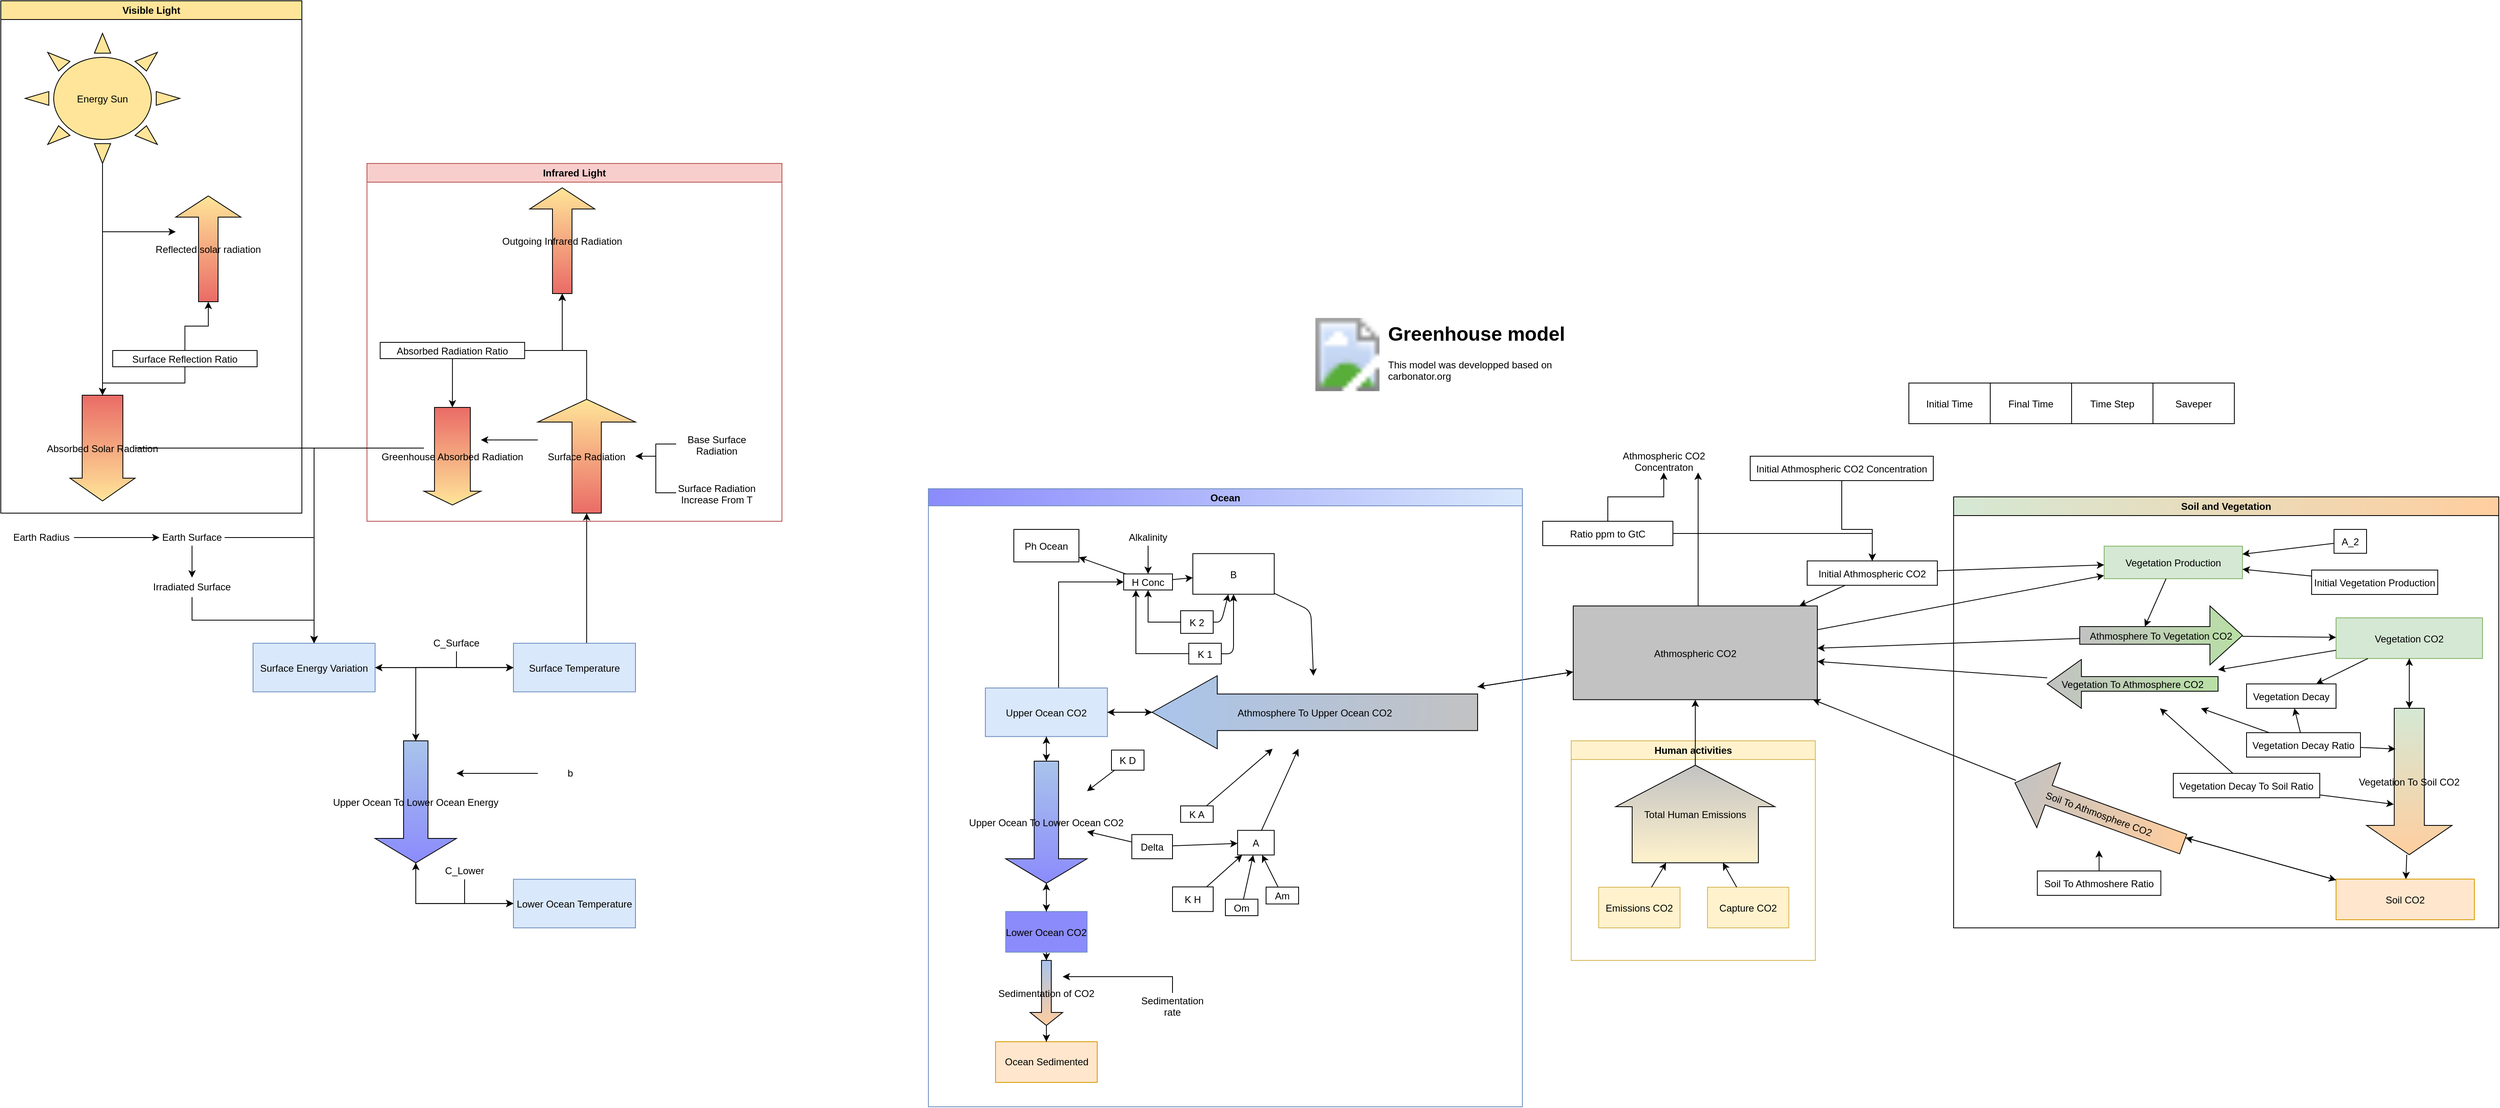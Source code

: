 <mxfile compressed="false" version="15.7.3" type="device">
  <diagram id="pysd_drawio_sectionmy_model" name="my_model">
    <mxGraphModel dx="3180" dy="1686" grid="1" gridSize="10" guides="1" tooltips="1" connect="1" arrows="1" fold="1" page="1" pageScale="1" pageWidth="850" pageHeight="1100" math="0" shadow="0">
      <root>
        <mxCell id="0" />
        <mxCell id="1" parent="0" />
        <UserObject label="%Name%" placeholders="1" Name="Initial Time" Doc="Pre industrial time" Unit="y" _initial="1850" _pysd_type="ControlVar" _equation="" id="pysddrawio-element-0">
          <mxCell style="fillColor=#FFFFFF;" parent="1" vertex="1">
            <mxGeometry x="25" y="170" width="100" height="50" as="geometry" />
          </mxCell>
        </UserObject>
        <UserObject label="%Name%" placeholders="1" Name="Final Time" Doc="End of the century" Unit="y" _initial="2100" _pysd_type="ControlVar" _equation="" id="pysddrawio-element-1">
          <mxCell style="fillColor=#FFFFFF;" parent="1" vertex="1">
            <mxGeometry x="125" y="170" width="100" height="50" as="geometry" />
          </mxCell>
        </UserObject>
        <UserObject label="%Name%" placeholders="1" Name="Time Step" Doc="Time step of the simulation" Unit="y" _initial="1" _pysd_type="ControlVar" _equation="" id="pysddrawio-element-2">
          <mxCell style="fillColor=#FFFFFF;" parent="1" vertex="1">
            <mxGeometry x="225" y="170" width="100" height="50" as="geometry" />
          </mxCell>
        </UserObject>
        <UserObject label="%Name%" placeholders="1" Name="Saveper" Doc="" Unit="" _initial="1" _pysd_type="ControlVar" _equation="" id="pysddrawio-element-3">
          <mxCell style="fillColor=#FFFFFF;" parent="1" vertex="1">
            <mxGeometry x="325" y="170" width="100" height="50" as="geometry" />
          </mxCell>
        </UserObject>
        <mxCell id="oy1snoEaVPCmk3zSV_ph-2" style="rounded=0;orthogonalLoop=1;jettySize=auto;html=1;edgeStyle=orthogonalEdgeStyle;" parent="1" source="pysddrawio-element-6" target="oy1snoEaVPCmk3zSV_ph-1" edge="1">
          <mxGeometry relative="1" as="geometry">
            <Array as="points">
              <mxPoint x="-234" y="340" />
              <mxPoint x="-234" y="340" />
            </Array>
          </mxGeometry>
        </mxCell>
        <UserObject label="%Name%" placeholders="1" Name="Athmospheric CO2" Doc="Quantity of CO2 in the athmosphere" Unit="GtC" _initial="Initial Athmospheric CO2" _equation="Vegetation To Athmosphere CO2 + Soil To Athmosphere CO2 - Athmosphere To Vegetation CO2 - Athmosphere To Upper Ocean CO2 +  Total Human Emissions " _pysd_type="IntegStructure" id="pysddrawio-element-6">
          <mxCell style="fillColor=#C2C2C2;" parent="1" vertex="1">
            <mxGeometry x="-387.5" y="444.13" width="300" height="115.25" as="geometry" />
          </mxCell>
        </UserObject>
        <mxCell id="pysddrawio-edge-pysddrawio-element-6-athmosphere_to_upper_ocean_CO2" style="" parent="1" source="pysddrawio-element-21" target="pysddrawio-element-6" edge="1">
          <mxGeometry relative="1" as="geometry" />
        </mxCell>
        <mxCell id="pysddrawio-edge-pysddrawio-element-6-athmosphere_to_vegetation_CO2" parent="1" source="pysddrawio-element-17" target="pysddrawio-element-6" edge="1">
          <mxGeometry relative="1" as="geometry" />
        </mxCell>
        <mxCell id="pysddrawio-edge-pysddrawio-element-6-soil_to_athmosphere_CO2" parent="1" source="pysddrawio-element-20" target="pysddrawio-element-6" edge="1">
          <mxGeometry relative="1" as="geometry" />
        </mxCell>
        <mxCell id="pysddrawio-edge-pysddrawio-element-6-vegetation_to_athmosphere_CO2" parent="1" source="pysddrawio-element-18" target="pysddrawio-element-6" edge="1">
          <mxGeometry relative="1" as="geometry" />
        </mxCell>
        <mxCell id="pysddrawio-edge-pysddrawio-element-6-initial_athmospheric_CO2" parent="1" source="pysddrawio-element-7" target="pysddrawio-element-6" edge="1">
          <mxGeometry relative="1" as="geometry" />
        </mxCell>
        <mxCell id="pysddrawio-edge-pysddrawio-element-21-athmospheric_CO2" parent="1" source="pysddrawio-element-6" target="pysddrawio-element-21" edge="1">
          <mxGeometry relative="1" as="geometry">
            <mxPoint x="-390" y="510" as="sourcePoint" />
          </mxGeometry>
        </mxCell>
        <mxCell id="pysddrawio-edge-pysddrawio-element-29-athmospheric_CO2" parent="1" source="pysddrawio-element-6" target="pysddrawio-element-29" edge="1">
          <mxGeometry relative="1" as="geometry" />
        </mxCell>
        <mxCell id="zKRX4OInFKanUc5N_s94-9" value="Ocean" style="swimlane;startSize=21;fillColor=#dae8fc;strokeColor=#6c8ebf;gradientColor=#8B8BFC;gradientDirection=west;" parent="1" vertex="1">
          <mxGeometry x="-1180" y="300" width="730" height="760" as="geometry">
            <mxRectangle x="-1110" y="388.75" width="80" height="30" as="alternateBounds" />
          </mxGeometry>
        </mxCell>
        <mxCell id="nwHB4C_KlUpbsb4T8HCU-8" style="edgeStyle=orthogonalEdgeStyle;rounded=0;orthogonalLoop=1;jettySize=auto;html=1;entryX=0;entryY=0.5;entryDx=0;entryDy=0;" edge="1" parent="zKRX4OInFKanUc5N_s94-9" source="pysddrawio-element-8" target="pysddrawio-element-12">
          <mxGeometry relative="1" as="geometry">
            <Array as="points">
              <mxPoint x="160" y="115" />
            </Array>
          </mxGeometry>
        </mxCell>
        <UserObject label="%Name%" placeholders="1" Name="Upper Ocean CO2" Doc="Quantity of CO2 in the upper part of the ocean" Unit="GtC" _initial="900" _equation="Athmosphere To Upper Ocean CO2 - Upper Ocean To Lower Ocean CO2" _pysd_type="IntegStructure" id="pysddrawio-element-8">
          <mxCell style="fillColor=#dae8fc;strokeColor=#6c8ebf;" parent="zKRX4OInFKanUc5N_s94-9" vertex="1">
            <mxGeometry x="70" y="244.99" width="150" height="59.76" as="geometry" />
          </mxCell>
        </UserObject>
        <mxCell id="nwHB4C_KlUpbsb4T8HCU-13" style="edgeStyle=orthogonalEdgeStyle;rounded=0;orthogonalLoop=1;jettySize=auto;html=1;" edge="1" parent="zKRX4OInFKanUc5N_s94-9" source="pysddrawio-element-9" target="nwHB4C_KlUpbsb4T8HCU-12">
          <mxGeometry relative="1" as="geometry" />
        </mxCell>
        <UserObject label="%Name%" placeholders="1" Name="Lower Ocean CO2" Doc="Quantity of CO2 in the Lower part of the ocean" Unit="GtC" _initial="37100" _equation="Upper Ocean To Lower Ocean CO2" _pysd_type="IntegStructure" id="pysddrawio-element-9">
          <mxCell style="fillColor=#8B8BFC;strokeColor=#6c8ebf;" parent="zKRX4OInFKanUc5N_s94-9" vertex="1">
            <mxGeometry x="95" y="519.87" width="100" height="50" as="geometry" />
          </mxCell>
        </UserObject>
        <UserObject label="%Name%" placeholders="1" Name="Am" Doc="Number of moles in athmosphere" Unit="mol" _pysd_type="AbstractUnchangeableConstant" _initial="1.77e+20" _equation="" id="pysddrawio-element-14">
          <mxCell style="fillColor=#FFFFFF;" parent="zKRX4OInFKanUc5N_s94-9" vertex="1">
            <mxGeometry x="415" y="489.87" width="40" height="20.75" as="geometry" />
          </mxCell>
        </UserObject>
        <UserObject label="%Name%" placeholders="1" Name="Athmosphere To Upper Ocean CO2" Doc="Transfer of CO2 from athmosphere to upper_ocean" Unit="GtC/year" _equation="K A * Athmospheric CO2 + A * B * Upper Ocean CO2" _pysd_type="AbstractElement" _initial="" id="pysddrawio-element-21">
          <mxCell style="shape=singleArrow;direction=west;fillColor=#C2C2C2;gradientColor=#A9C4EB;gradientDirection=east;arrowWidth=0.501;arrowSize=0.2;" parent="zKRX4OInFKanUc5N_s94-9" vertex="1">
            <mxGeometry x="275" y="230" width="400" height="89.75" as="geometry" />
          </mxCell>
        </UserObject>
        <UserObject label="%Name%" placeholders="1" Name="Upper Ocean To Lower Ocean CO2" Doc="Transfer of CO2 from upper_ocean to lower_ocean" Unit="GtC/year" _equation="K D * Upper Ocean CO2 - Lower Ocean CO2 / delta" _pysd_type="AbstractElement" _initial="" id="pysddrawio-element-22">
          <mxCell style="shape=singleArrow;direction=south;fillColor=#A9C4EB;gradientColor=#8B8BFC;gradientDirection=east;" parent="zKRX4OInFKanUc5N_s94-9" vertex="1">
            <mxGeometry x="95" y="335" width="100" height="150" as="geometry" />
          </mxCell>
        </UserObject>
        <UserObject label="%Name%" placeholders="1" Name="K A" Doc="inverse exchange timescales between athmosphere and upper ocean" Unit="???" _pysd_type="AbstractUnchangeableConstant" _initial="0.2" id="pysddrawio-element-32">
          <mxCell style="fillColor=#FFFFFF;" parent="zKRX4OInFKanUc5N_s94-9" vertex="1">
            <mxGeometry x="310" y="390" width="40" height="20.25" as="geometry" />
          </mxCell>
        </UserObject>
        <UserObject label="%Name%" placeholders="1" Name="K D" Doc="inverse exchange timescales between Lower and upper ocean" Unit="???" _pysd_type="AbstractUnchangeableConstant" _initial="0.05" _equation="" id="pysddrawio-element-33">
          <mxCell style="fillColor=#FFFFFF;" parent="zKRX4OInFKanUc5N_s94-9" vertex="1">
            <mxGeometry x="225" y="321.37" width="40" height="24.75" as="geometry" />
          </mxCell>
        </UserObject>
        <UserObject label="%Name%" placeholders="1" Name="A" Doc="ratio of atmosphere to ocean concentration at equilibrium, which is weakly dependent ontemperature: a warmer ocean holds less dissolved CO2" Unit="-" _equation="K H * Am / Om * (1 + Delta)" _pysd_type="AbstractElement" _initial="" id="pysddrawio-element-36">
          <mxCell style="fillColor=#FFFFFF;" parent="zKRX4OInFKanUc5N_s94-9" vertex="1">
            <mxGeometry x="380" y="420.12" width="45" height="30.25" as="geometry" />
          </mxCell>
        </UserObject>
        <UserObject label="%Name%" placeholders="1" Name="Delta" Doc="the ratio of Lower to upper ocean volume (∼ 50)," Unit="-" _pysd_type="AbstractUnchangeableConstant" _initial="0.5" _equation="" id="pysddrawio-element-38">
          <mxCell style="fillColor=#FFFFFF;" parent="zKRX4OInFKanUc5N_s94-9" vertex="1">
            <mxGeometry x="250" y="425.25" width="50" height="29.75" as="geometry" />
          </mxCell>
        </UserObject>
        <mxCell id="pysddrawio-edge-pysddrawio-element-8-athmosphere_to_upper_ocean_CO2" parent="zKRX4OInFKanUc5N_s94-9" source="pysddrawio-element-21" target="pysddrawio-element-8" edge="1">
          <mxGeometry relative="1" as="geometry" />
        </mxCell>
        <mxCell id="pysddrawio-edge-pysddrawio-element-8-upper_ocean_to_lower_ocean_CO2" parent="zKRX4OInFKanUc5N_s94-9" source="pysddrawio-element-22" target="pysddrawio-element-8" edge="1">
          <mxGeometry relative="1" as="geometry" />
        </mxCell>
        <mxCell id="pysddrawio-edge-pysddrawio-element-9-upper_ocean_to_lower_ocean_CO2" parent="zKRX4OInFKanUc5N_s94-9" source="pysddrawio-element-22" target="pysddrawio-element-9" edge="1">
          <mxGeometry relative="1" as="geometry" />
        </mxCell>
        <mxCell id="pysddrawio-edge-pysddrawio-element-21-upper_ocean_CO2" parent="zKRX4OInFKanUc5N_s94-9" source="pysddrawio-element-8" target="pysddrawio-element-21" edge="1">
          <mxGeometry relative="1" as="geometry" />
        </mxCell>
        <mxCell id="pysddrawio-edge-pysddrawio-element-21-k_a" parent="zKRX4OInFKanUc5N_s94-9" source="pysddrawio-element-32" target="pysddrawio-element-21" edge="1">
          <mxGeometry relative="1" as="geometry" />
        </mxCell>
        <mxCell id="pysddrawio-edge-pysddrawio-element-21-a" parent="zKRX4OInFKanUc5N_s94-9" source="pysddrawio-element-36" target="pysddrawio-element-21" edge="1">
          <mxGeometry relative="1" as="geometry" />
        </mxCell>
        <mxCell id="pysddrawio-edge-pysddrawio-element-22-lower_ocean_CO2" parent="zKRX4OInFKanUc5N_s94-9" source="pysddrawio-element-9" target="pysddrawio-element-22" edge="1">
          <mxGeometry relative="1" as="geometry" />
        </mxCell>
        <mxCell id="pysddrawio-edge-pysddrawio-element-22-upper_ocean_CO2" parent="zKRX4OInFKanUc5N_s94-9" source="pysddrawio-element-8" target="pysddrawio-element-22" edge="1">
          <mxGeometry relative="1" as="geometry" />
        </mxCell>
        <mxCell id="pysddrawio-edge-pysddrawio-element-22-k_d" parent="zKRX4OInFKanUc5N_s94-9" source="pysddrawio-element-33" target="pysddrawio-element-22" edge="1">
          <mxGeometry relative="1" as="geometry" />
        </mxCell>
        <mxCell id="pysddrawio-edge-pysddrawio-element-22-delta" parent="zKRX4OInFKanUc5N_s94-9" source="pysddrawio-element-38" target="pysddrawio-element-22" edge="1">
          <mxGeometry relative="1" as="geometry" />
        </mxCell>
        <mxCell id="pysddrawio-edge-pysddrawio-element-36-k_h" parent="zKRX4OInFKanUc5N_s94-9" source="pysddrawio-element-39" target="pysddrawio-element-36" edge="1">
          <mxGeometry relative="1" as="geometry" />
        </mxCell>
        <mxCell id="pysddrawio-edge-pysddrawio-element-36-om" parent="zKRX4OInFKanUc5N_s94-9" source="pysddrawio-element-15" target="pysddrawio-element-36" edge="1">
          <mxGeometry relative="1" as="geometry" />
        </mxCell>
        <mxCell id="pysddrawio-edge-pysddrawio-element-36-am" parent="zKRX4OInFKanUc5N_s94-9" source="pysddrawio-element-14" target="pysddrawio-element-36" edge="1">
          <mxGeometry relative="1" as="geometry" />
        </mxCell>
        <mxCell id="pysddrawio-edge-pysddrawio-element-36-delta" parent="zKRX4OInFKanUc5N_s94-9" source="pysddrawio-element-38" target="pysddrawio-element-36" edge="1">
          <mxGeometry relative="1" as="geometry" />
        </mxCell>
        <UserObject label="%Name%" placeholders="1" Name="Om" Doc="Number of moles in ocean" Unit="mol" _pysd_type="AbstractUnchangeableConstant" _initial="7.8e+22" _equation="" id="pysddrawio-element-15">
          <mxCell style="fillColor=#FFFFFF;" parent="zKRX4OInFKanUc5N_s94-9" vertex="1">
            <mxGeometry x="365" y="504.75" width="40" height="20.25" as="geometry" />
          </mxCell>
        </UserObject>
        <UserObject label="%Name%" placeholders="1" Name="K H" Doc="ratio of the molar concentrations of CO2 in atmosphere and ocean." Unit="-" _pysd_type="AbstractUnchangeableConstant" _initial="1230" id="pysddrawio-element-39">
          <mxCell style="fillColor=#FFFFFF;" parent="zKRX4OInFKanUc5N_s94-9" vertex="1">
            <mxGeometry x="300" y="489.62" width="50" height="30.25" as="geometry" />
          </mxCell>
        </UserObject>
        <UserObject label="%Name%" placeholders="1" Name="Ph Ocean" Doc="pH of the ocean" Unit="" _equation="- log(H Conc, 10)" _pysd_type="AbstractElement" _initial="" id="pysddrawio-element-13">
          <mxCell style="fillColor=default;" parent="zKRX4OInFKanUc5N_s94-9" vertex="1">
            <mxGeometry x="105" y="50" width="80" height="40" as="geometry" />
          </mxCell>
        </UserObject>
        <UserObject label="%Name%" placeholders="1" Name="H Conc" Doc="Concentration of hydrogen ions&#xa;The equation is obtained by solving a 2 order equation on the concentration, see paper doi:10.101/s10584-014-1224-y (use scihub ;) )" Unit="mol/kg" _pysd_type="AbstractElement" _equation="0.5 * (  Upper Ocean CO2 /  Alkalinity  - 1 + sqrt(  K 1 ^ 2 * (1-  Upper Ocean CO2 /  Alkalinity  ) ^ 2 + 4 *  K 1 *  K 2 ))" _initial="" id="pysddrawio-element-12">
          <mxCell style="fillColor=#FFFFFF;" parent="zKRX4OInFKanUc5N_s94-9" vertex="1">
            <mxGeometry x="240" y="104.75" width="60" height="19.75" as="geometry" />
          </mxCell>
        </UserObject>
        <UserObject label="%Name%" placeholders="1" Name="B" Doc="ratio of dissolved CO2 tototal ocean inorganic carbon at equilibrium, a strong function of aciditymore acidic seawater stores less inorganic carbon. Variation in b in particular alters uptakerates dramatically" Unit="-" _equation="1.0 / 1.0 + K 1 / H Conc + K 1 * K 2 / H Conc ^ 2" id="pysddrawio-element-37">
          <mxCell style="fillColor=#FFFFFF;" parent="zKRX4OInFKanUc5N_s94-9" vertex="1">
            <mxGeometry x="325" y="79.75" width="100" height="50" as="geometry" />
          </mxCell>
        </UserObject>
        <mxCell id="nwHB4C_KlUpbsb4T8HCU-9" style="edgeStyle=orthogonalEdgeStyle;rounded=0;orthogonalLoop=1;jettySize=auto;html=1;entryX=0.25;entryY=1;entryDx=0;entryDy=0;" edge="1" parent="zKRX4OInFKanUc5N_s94-9" source="pysddrawio-element-34" target="pysddrawio-element-12">
          <mxGeometry relative="1" as="geometry" />
        </mxCell>
        <UserObject label="%Name%" placeholders="1" Name="K 1" Doc="dissociation constant" _pysd_type="AbstractUnchangeableConstant" Unit="mol/kg" _initial="8e-07" id="pysddrawio-element-34">
          <mxCell style="fillColor=#FFFFFF;" parent="zKRX4OInFKanUc5N_s94-9" vertex="1">
            <mxGeometry x="320" y="190" width="40" height="25.5" as="geometry" />
          </mxCell>
        </UserObject>
        <mxCell id="nwHB4C_KlUpbsb4T8HCU-10" style="edgeStyle=orthogonalEdgeStyle;rounded=0;orthogonalLoop=1;jettySize=auto;html=1;entryX=0.5;entryY=1;entryDx=0;entryDy=0;" edge="1" parent="zKRX4OInFKanUc5N_s94-9" source="pysddrawio-element-35" target="pysddrawio-element-12">
          <mxGeometry relative="1" as="geometry" />
        </mxCell>
        <UserObject label="%Name%" placeholders="1" Name="K 2" Doc="dissociation constant" _pysd_type="AbstractUnchangeableConstant" Unit="mol/kg" _initial="4.53e-10" _equation="" id="pysddrawio-element-35">
          <mxCell style="fillColor=#FFFFFF;" parent="zKRX4OInFKanUc5N_s94-9" vertex="1">
            <mxGeometry x="310" y="150" width="40" height="27.87" as="geometry" />
          </mxCell>
        </UserObject>
        <UserObject label="%Name%" placeholders="1" Name="Alkalinity" Doc="" Units="GtC" _initial="767.0" _pysd_type="AbstractUnchangeableConstant" _equation="" id="nwHB4C_KlUpbsb4T8HCU-6">
          <mxCell style="text;html=1;strokeColor=none;fillColor=none;align=center;verticalAlign=middle;whiteSpace=wrap;overflow=hidden;" vertex="1" parent="zKRX4OInFKanUc5N_s94-9">
            <mxGeometry x="230" y="50" width="80" height="20" as="geometry" />
          </mxCell>
        </UserObject>
        <mxCell id="pysddrawio-edge-pysddrawio-element-13-h_conc" parent="zKRX4OInFKanUc5N_s94-9" source="pysddrawio-element-12" target="pysddrawio-element-13" edge="1">
          <mxGeometry relative="1" as="geometry" />
        </mxCell>
        <mxCell id="pysddrawio-edge-pysddrawio-element-21-b" parent="zKRX4OInFKanUc5N_s94-9" source="pysddrawio-element-37" target="pysddrawio-element-21" edge="1">
          <mxGeometry relative="1" as="geometry">
            <Array as="points">
              <mxPoint x="470" y="150" />
            </Array>
          </mxGeometry>
        </mxCell>
        <mxCell id="pysddrawio-edge-pysddrawio-element-37-h_conc" parent="zKRX4OInFKanUc5N_s94-9" source="pysddrawio-element-12" target="pysddrawio-element-37" edge="1">
          <mxGeometry relative="1" as="geometry" />
        </mxCell>
        <mxCell id="pysddrawio-edge-pysddrawio-element-37-k_1" parent="zKRX4OInFKanUc5N_s94-9" source="pysddrawio-element-34" target="pysddrawio-element-37" edge="1">
          <mxGeometry relative="1" as="geometry">
            <Array as="points">
              <mxPoint x="375" y="203" />
            </Array>
          </mxGeometry>
        </mxCell>
        <mxCell id="pysddrawio-edge-pysddrawio-element-37-k_2" parent="zKRX4OInFKanUc5N_s94-9" source="pysddrawio-element-35" target="pysddrawio-element-37" edge="1">
          <mxGeometry relative="1" as="geometry">
            <Array as="points">
              <mxPoint x="360" y="164" />
            </Array>
          </mxGeometry>
        </mxCell>
        <mxCell id="nwHB4C_KlUpbsb4T8HCU-7" style="edgeStyle=orthogonalEdgeStyle;rounded=0;orthogonalLoop=1;jettySize=auto;html=1;" edge="1" parent="zKRX4OInFKanUc5N_s94-9" source="nwHB4C_KlUpbsb4T8HCU-6" target="pysddrawio-element-12">
          <mxGeometry relative="1" as="geometry" />
        </mxCell>
        <UserObject label="%Name%" placeholders="1" Name="Ocean Sedimented" Doc="CO2 sedimented in the ocean" Units="GtC" _initial="150" _equation="Sedimentation of CO2" _pysd_type="IntegStructure" id="nwHB4C_KlUpbsb4T8HCU-11">
          <mxCell style="rounded=0;whiteSpace=wrap;html=1;fillColor=#ffe6cc;strokeColor=#d79b00;" vertex="1" parent="zKRX4OInFKanUc5N_s94-9">
            <mxGeometry x="82.5" y="680" width="125" height="50" as="geometry" />
          </mxCell>
        </UserObject>
        <mxCell id="nwHB4C_KlUpbsb4T8HCU-14" style="edgeStyle=orthogonalEdgeStyle;rounded=0;orthogonalLoop=1;jettySize=auto;html=1;" edge="1" parent="zKRX4OInFKanUc5N_s94-9" source="nwHB4C_KlUpbsb4T8HCU-12" target="nwHB4C_KlUpbsb4T8HCU-11">
          <mxGeometry relative="1" as="geometry" />
        </mxCell>
        <UserObject label="%Name%" placeholders="1" Name="Sedimentation of CO2" Doc="Quantity of CO2 sedimented in the ocean" Unit="GtC/year" _equation=" Lower Ocean CO2 *  Sedimentation rate " _pysd_type="AbstractElement" _initial="" id="nwHB4C_KlUpbsb4T8HCU-12">
          <mxCell style="shape=singleArrow;direction=south;fillColor=#A9C4EB;gradientDirection=east;gradientColor=#FFCE9F;" vertex="1" parent="zKRX4OInFKanUc5N_s94-9">
            <mxGeometry x="125" y="580" width="40" height="80" as="geometry" />
          </mxCell>
        </UserObject>
        <mxCell id="nwHB4C_KlUpbsb4T8HCU-17" style="edgeStyle=orthogonalEdgeStyle;rounded=0;orthogonalLoop=1;jettySize=auto;html=1;" edge="1" parent="zKRX4OInFKanUc5N_s94-9" source="nwHB4C_KlUpbsb4T8HCU-16" target="nwHB4C_KlUpbsb4T8HCU-12">
          <mxGeometry relative="1" as="geometry">
            <Array as="points">
              <mxPoint x="300" y="600" />
            </Array>
          </mxGeometry>
        </mxCell>
        <UserObject label="%Name%" placeholders="1" Name="Sedimentation rate" Doc="The rate at which CO2 is sedimentated.&#xa;Currently this is based on nothing valuable" Units="year-1" _initial="0.01" _pysd_type="AbstractUnchangeableConstant" _equation="" id="nwHB4C_KlUpbsb4T8HCU-16">
          <mxCell style="text;html=1;strokeColor=none;fillColor=none;align=center;verticalAlign=middle;whiteSpace=wrap;overflow=hidden;" vertex="1" parent="zKRX4OInFKanUc5N_s94-9">
            <mxGeometry x="250" y="620" width="100" height="30" as="geometry" />
          </mxCell>
        </UserObject>
        <mxCell id="zKRX4OInFKanUc5N_s94-10" value="Soil and Vegetation" style="swimlane;whiteSpace=wrap;html=1;fillColor=#d5e8d4;gradientDirection=east;gradientColor=#FFCE9F;" parent="1" vertex="1">
          <mxGeometry x="80" y="310" width="670" height="530" as="geometry">
            <mxRectangle x="80" y="310" width="150" height="30" as="alternateBounds" />
          </mxGeometry>
        </mxCell>
        <UserObject label="%Name%" placeholders="1" Name="Vegetation CO2" Doc="Quantity of CO2 stored in the surface Vegetation" Unit="kg" _initial="20" _equation="Athmosphere To Vegetation CO2 - Vegetation To Soil CO2" _pysd_type="IntegStructure" id="pysddrawio-element-10">
          <mxCell style="fillColor=#d5e8d4;strokeColor=#82b366;" parent="zKRX4OInFKanUc5N_s94-10" vertex="1">
            <mxGeometry x="470" y="148.75" width="180" height="50" as="geometry" />
          </mxCell>
        </UserObject>
        <UserObject label="%Name%" placeholders="1" Name="Soil CO2" Doc="Quantity of CO2 stored in the soil" Unit="kg" _initial="20" _equation="Vegetation To Soil CO2 - Soil To Athmosphere CO2" _pysd_type="IntegStructure" id="pysddrawio-element-11">
          <mxCell style="fillColor=#ffe6cc;strokeColor=#d79b00;" parent="zKRX4OInFKanUc5N_s94-10" vertex="1">
            <mxGeometry x="470" y="470" width="170" height="50" as="geometry" />
          </mxCell>
        </UserObject>
        <UserObject label="%Name%" placeholders="1" Name="Vegetation To Soil CO2" Doc="Transfer of CO2 from Vegetation to soil" Unit="kg/year" _equation="Vegetation Decay To Soil Ratio * Vegetation Decay Ratio * Vegetation CO2" _pysd_type="AbstractElement" _initial="" id="pysddrawio-element-19">
          <mxCell style="shape=singleArrow;direction=south;arrowWidth=0.352;arrowSize=0.2;fillColor=#d5e8d4;gradientDirection=east;gradientColor=#FFCE9F;labelPosition=center;verticalLabelPosition=middle;align=center;verticalAlign=middle;" parent="zKRX4OInFKanUc5N_s94-10" vertex="1">
            <mxGeometry x="507.5" y="260" width="105" height="180" as="geometry" />
          </mxCell>
        </UserObject>
        <UserObject label="%Name%" placeholders="1" Name="Soil To Athmosphere CO2" Doc="Transfer of CO2 from soil to athmosphere" Unit="kg/year" _equation="Soil CO2 * Soil To Athmoshere Ratio" _pysd_type="AbstractElement" id="pysddrawio-element-20">
          <mxCell style="shape=singleArrow;direction=west;rotation=20;gradientColor=#C2C2C2;gradientDirection=east;fillColor=#FFCE9F;" parent="zKRX4OInFKanUc5N_s94-10" vertex="1">
            <mxGeometry x="68.79" y="346.84" width="220" height="85" as="geometry" />
          </mxCell>
        </UserObject>
        <UserObject label="%Name%" placeholders="1" Name="Vegetation Decay" Doc="net primary production by terrestrial plants" Unit="kg/year" _equation="Vegetation CO2 * Vegetation Decay Ratio" id="pysddrawio-element-25">
          <mxCell style="fillColor=#FFFFFF;" parent="zKRX4OInFKanUc5N_s94-10" vertex="1">
            <mxGeometry x="360" y="230" width="110" height="30" as="geometry" />
          </mxCell>
        </UserObject>
        <UserObject label="%Name%" placeholders="1" Name="Vegetation Decay Ratio" Doc="proportion of Vegetation that decays" Unit="-" _pysd_type="AbstractUnchangeableConstant" _initial="0.087" id="pysddrawio-element-26">
          <mxCell style="fillColor=#FFFFFF;" parent="zKRX4OInFKanUc5N_s94-10" vertex="1">
            <mxGeometry x="360" y="290" width="140" height="30" as="geometry" />
          </mxCell>
        </UserObject>
        <UserObject label="%Name%" placeholders="1" Name="Soil To Athmoshere Ratio" Doc="proportion of the soil carbon that goes in athmosphere" Unit="-" _pysd_type="AbstractUnchangeableConstant" _initial="0.6" id="pysddrawio-element-28">
          <mxCell style="fillColor=#FFFFFF;" parent="zKRX4OInFKanUc5N_s94-10" vertex="1">
            <mxGeometry x="102.88" y="460" width="151.81" height="30" as="geometry" />
          </mxCell>
        </UserObject>
        <UserObject label="%Name%" placeholders="1" Name="Vegetation Production" Doc="net primary production by terrestrial plants" Unit="GtC/year" _equation="Initial Vegetation Production *( 1 - A_2 * (Athmospheric CO2 - Initial Athmospheric CO2))" _pysd_type="AbstractElement" _initial="" id="pysddrawio-element-29">
          <mxCell style="fillColor=#d5e8d4;strokeColor=#82b366;" parent="zKRX4OInFKanUc5N_s94-10" vertex="1">
            <mxGeometry x="185" y="60.62" width="170" height="40" as="geometry" />
          </mxCell>
        </UserObject>
        <UserObject label="%Name%" placeholders="1" Name="Initial Vegetation Production" Doc="Vegetation production at the start of the simulation" Unit="GtC/year" _initial="0.025" _pysd_type="AbstractUnchangeableConstant" _equation="" id="pysddrawio-element-30">
          <mxCell style="fillColor=#FFFFFF;" parent="zKRX4OInFKanUc5N_s94-10" vertex="1">
            <mxGeometry x="440" y="90" width="155" height="30" as="geometry" />
          </mxCell>
        </UserObject>
        <UserObject label="%Name%" placeholders="1" Name="A_2" Doc="constant of Vegetation" Unit="mol/kg" _initial="0.0" _pysd_type="AbstractUnchangeableConstant" _equation="" id="pysddrawio-element-31">
          <mxCell style="fillColor=#FFFFFF;" parent="zKRX4OInFKanUc5N_s94-10" vertex="1">
            <mxGeometry x="467.5" y="40" width="40" height="29.38" as="geometry" />
          </mxCell>
        </UserObject>
        <mxCell id="pysddrawio-edge-pysddrawio-element-10-vegetation_to_soil_CO2" parent="zKRX4OInFKanUc5N_s94-10" source="pysddrawio-element-19" target="pysddrawio-element-10" edge="1">
          <mxGeometry relative="1" as="geometry" />
        </mxCell>
        <mxCell id="pysddrawio-edge-pysddrawio-element-10-athmosphere_to_vegetation_CO2" parent="zKRX4OInFKanUc5N_s94-10" source="pysddrawio-element-17" target="pysddrawio-element-10" edge="1">
          <mxGeometry relative="1" as="geometry" />
        </mxCell>
        <mxCell id="pysddrawio-edge-pysddrawio-element-11-vegetation_to_soil_CO2" parent="zKRX4OInFKanUc5N_s94-10" source="pysddrawio-element-19" target="pysddrawio-element-11" edge="1">
          <mxGeometry relative="1" as="geometry" />
        </mxCell>
        <mxCell id="pysddrawio-edge-pysddrawio-element-11-soil_to_athmosphere_CO2" parent="zKRX4OInFKanUc5N_s94-10" source="pysddrawio-element-20" target="pysddrawio-element-11" edge="1">
          <mxGeometry relative="1" as="geometry" />
        </mxCell>
        <mxCell id="pysddrawio-edge-pysddrawio-element-17-vegetation_production" style="entryX=0;entryY=0;entryDx=80;entryDy=25.375;entryPerimeter=0;" parent="zKRX4OInFKanUc5N_s94-10" source="pysddrawio-element-29" target="pysddrawio-element-17" edge="1">
          <mxGeometry relative="1" as="geometry" />
        </mxCell>
        <mxCell id="pysddrawio-edge-pysddrawio-element-18-vegetation_CO2" parent="zKRX4OInFKanUc5N_s94-10" source="pysddrawio-element-10" target="pysddrawio-element-18" edge="1">
          <mxGeometry relative="1" as="geometry" />
        </mxCell>
        <mxCell id="pysddrawio-edge-pysddrawio-element-18-vegetation_decay_ratio" parent="zKRX4OInFKanUc5N_s94-10" source="pysddrawio-element-26" target="pysddrawio-element-18" edge="1">
          <mxGeometry relative="1" as="geometry" />
        </mxCell>
        <mxCell id="pysddrawio-edge-pysddrawio-element-19-vegetation_CO2" parent="zKRX4OInFKanUc5N_s94-10" source="pysddrawio-element-10" target="pysddrawio-element-19" edge="1">
          <mxGeometry relative="1" as="geometry" />
        </mxCell>
        <mxCell id="pysddrawio-edge-pysddrawio-element-19-vegetation_decay_to_soil_ratio" style="entryX=0.656;entryY=0.681;entryDx=0;entryDy=0;entryPerimeter=0;" parent="zKRX4OInFKanUc5N_s94-10" source="pysddrawio-element-27" target="pysddrawio-element-19" edge="1">
          <mxGeometry relative="1" as="geometry" />
        </mxCell>
        <mxCell id="pysddrawio-edge-pysddrawio-element-19-vegetation_decay_ratio" style="entryX=0.278;entryY=0.662;entryDx=0;entryDy=0;entryPerimeter=0;" parent="zKRX4OInFKanUc5N_s94-10" source="pysddrawio-element-26" target="pysddrawio-element-19" edge="1">
          <mxGeometry relative="1" as="geometry" />
        </mxCell>
        <mxCell id="pysddrawio-edge-pysddrawio-element-20-soil_CO2" parent="zKRX4OInFKanUc5N_s94-10" source="pysddrawio-element-11" target="pysddrawio-element-20" edge="1">
          <mxGeometry relative="1" as="geometry" />
        </mxCell>
        <mxCell id="pysddrawio-edge-pysddrawio-element-20-soil_to_athmoshere_ratio" parent="zKRX4OInFKanUc5N_s94-10" source="pysddrawio-element-28" target="pysddrawio-element-20" edge="1">
          <mxGeometry relative="1" as="geometry" />
        </mxCell>
        <mxCell id="pysddrawio-edge-pysddrawio-element-25-vegetation_CO2" parent="zKRX4OInFKanUc5N_s94-10" source="pysddrawio-element-10" target="pysddrawio-element-25" edge="1">
          <mxGeometry relative="1" as="geometry" />
        </mxCell>
        <mxCell id="pysddrawio-edge-pysddrawio-element-25-vegetation_decay_ratio" parent="zKRX4OInFKanUc5N_s94-10" source="pysddrawio-element-26" target="pysddrawio-element-25" edge="1">
          <mxGeometry relative="1" as="geometry" />
        </mxCell>
        <mxCell id="pysddrawio-edge-pysddrawio-element-29-a_2" parent="zKRX4OInFKanUc5N_s94-10" source="pysddrawio-element-31" target="pysddrawio-element-29" edge="1">
          <mxGeometry relative="1" as="geometry" />
        </mxCell>
        <mxCell id="pysddrawio-edge-pysddrawio-element-29-vegetation_production_0" parent="zKRX4OInFKanUc5N_s94-10" source="pysddrawio-element-30" target="pysddrawio-element-29" edge="1">
          <mxGeometry relative="1" as="geometry" />
        </mxCell>
        <UserObject label="%Name%" placeholders="1" Name="Athmosphere To Vegetation CO2" Doc="Transfer of CO2 from athmosphere to Vegetation" Unit="kg/year" _pysd_type="AbstractElement" _equation=" Vegetation Production " _initial="" id="pysddrawio-element-17">
          <mxCell style="shape=singleArrow;gradientColor=#B9E0A5;fillColor=#C2C2C2;gradientDirection=east;" parent="zKRX4OInFKanUc5N_s94-10" vertex="1">
            <mxGeometry x="155" y="134.13" width="200" height="72.5" as="geometry" />
          </mxCell>
        </UserObject>
        <UserObject label="%Name%" placeholders="1" Name="Vegetation To Athmosphere CO2" Doc="Transfer of CO2 from Vegetation to athmosphere" Unit="kg/year" _equation="(1 - Vegetation Decay To Soil Ratio) * Vegetation Decay Ratio * Vegetation CO2" _pysd_type="AbstractElement" _initial="" id="pysddrawio-element-18">
          <mxCell style="shape=singleArrow;direction=west;gradientColor=#B9E0A5;fillColor=#C2C2C2;gradientDirection=west;" parent="zKRX4OInFKanUc5N_s94-10" vertex="1">
            <mxGeometry x="115" y="200" width="210" height="60" as="geometry" />
          </mxCell>
        </UserObject>
        <UserObject label="%Name%" placeholders="1" Name="Vegetation Decay To Soil Ratio" Doc="proportion from the decaying Vegetation that goes to the soil" Unit="-" _pysd_type="AbstractUnchangeableConstant" _initial="0.6" id="pysddrawio-element-27">
          <mxCell style="fillColor=#FFFFFF;" parent="zKRX4OInFKanUc5N_s94-10" vertex="1">
            <mxGeometry x="270" y="340" width="180" height="30" as="geometry" />
          </mxCell>
        </UserObject>
        <mxCell id="pysddrawio-edge-pysddrawio-element-18-vegetation_decay_to_soil_ratio" parent="zKRX4OInFKanUc5N_s94-10" source="pysddrawio-element-27" target="pysddrawio-element-18" edge="1">
          <mxGeometry relative="1" as="geometry" />
        </mxCell>
        <UserObject label="%Name%" placeholders="1" Name="Initial Athmospheric CO2" Doc="Initial Quantity of CO2 in the athmosphere" Unit="GtC" _initial="" _pysd_type="AbstractElement" _equation=" Initial Athmospheric CO2 Concentration *  Ratio ppm to GtC " id="pysddrawio-element-7">
          <mxCell style="fillColor=#FFFFFF;" parent="1" vertex="1">
            <mxGeometry x="-100" y="388.75" width="160" height="30" as="geometry" />
          </mxCell>
        </UserObject>
        <mxCell id="pysddrawio-edge-pysddrawio-element-29-initial_athmospheric_CO2" parent="1" source="pysddrawio-element-7" target="pysddrawio-element-29" edge="1">
          <mxGeometry relative="1" as="geometry" />
        </mxCell>
        <mxCell id="zKRX4OInFKanUc5N_s94-19" value="Human activities" style="swimlane;whiteSpace=wrap;html=1;fillColor=#fff2cc;gradientDirection=east;strokeColor=#d6b656;" parent="1" vertex="1">
          <mxGeometry x="-390" y="610" width="300" height="270" as="geometry">
            <mxRectangle x="-390" y="610" width="140" height="30" as="alternateBounds" />
          </mxGeometry>
        </mxCell>
        <UserObject label="%Name%" placeholders="1" Name="Emissions CO2" Doc="Emission of Green house Gas from human activities" Unit="GtC/year" _pysd_type="AbstractUnchangeableConstant" _initial="0.5" _equation="" id="pysddrawio-element-4">
          <mxCell style="fillColor=#FFF2CC;strokeColor=#d6b656;" parent="zKRX4OInFKanUc5N_s94-19" vertex="1">
            <mxGeometry x="33.75" y="180" width="100" height="50" as="geometry" />
          </mxCell>
        </UserObject>
        <UserObject label="%Name%" placeholders="1" Name="Capture CO2" Doc="Capture of CO2 from human activities" Unit="GtC/year" _initial="0.0" _pysd_type="AbstractUnchangeableConstant" _equation="" id="pysddrawio-element-5">
          <mxCell style="fillColor=#fff2cc;strokeColor=#d6b656;" parent="zKRX4OInFKanUc5N_s94-19" vertex="1">
            <mxGeometry x="167.5" y="180" width="100" height="50" as="geometry" />
          </mxCell>
        </UserObject>
        <UserObject label="%Name%" placeholders="1" Name="Total Human Emissions" Doc="The sum of all human activites" Unit="GtC/year" _equation=" Capture CO2   -  Emissions CO2 " _pysd_type="AbstractElement" _initial="" id="zKRX4OInFKanUc5N_s94-23">
          <mxCell style="shape=singleArrow;direction=north;rotation=0;gradientColor=#C2C2C2;gradientDirection=east;fillColor=#FFF2CC;arrowWidth=0.793;arrowSize=0.425;" parent="zKRX4OInFKanUc5N_s94-19" vertex="1">
            <mxGeometry x="54.69" y="30" width="195.62" height="120" as="geometry" />
          </mxCell>
        </UserObject>
        <mxCell id="pysddrawio-edge-pysddrawio-element-6-capture_CO2" parent="zKRX4OInFKanUc5N_s94-19" source="pysddrawio-element-5" target="zKRX4OInFKanUc5N_s94-23" edge="1">
          <mxGeometry relative="1" as="geometry" />
        </mxCell>
        <mxCell id="pysddrawio-edge-pysddrawio-element-6-emissions_CO2" parent="zKRX4OInFKanUc5N_s94-19" source="pysddrawio-element-4" target="zKRX4OInFKanUc5N_s94-23" edge="1">
          <mxGeometry relative="1" as="geometry" />
        </mxCell>
        <mxCell id="zKRX4OInFKanUc5N_s94-24" style="edgeStyle=none;rounded=0;orthogonalLoop=1;jettySize=auto;html=1;" parent="1" source="zKRX4OInFKanUc5N_s94-23" target="pysddrawio-element-6" edge="1">
          <mxGeometry relative="1" as="geometry" />
        </mxCell>
        <mxCell id="zKRX4OInFKanUc5N_s94-25" value="" style="shape=image;image=https://raw.githubusercontent.com/SDXorg/pysd/master/docs/images/PySD_Logo.svg;editable=0;resizable=1;movable=1;rotatable=0;fillColor=#FFF2CC;gradientColor=#C2C2C2;gradientDirection=east;" parent="1" vertex="1">
          <mxGeometry x="-710" y="90" width="90" height="90" as="geometry" />
        </mxCell>
        <mxCell id="kBvEYZFayFNenOKMjuo3-1" value="&lt;h1&gt;Greenhouse model&lt;/h1&gt;&lt;p&gt;This model was developped based on carbonator.org&lt;/p&gt;" style="text;html=1;strokeColor=none;fillColor=none;spacing=5;spacingTop=-20;whiteSpace=wrap;overflow=hidden;rounded=0;" parent="1" vertex="1">
          <mxGeometry x="-620" y="90" width="270" height="100" as="geometry" />
        </mxCell>
        <mxCell id="kBvEYZFayFNenOKMjuo3-37" style="edgeStyle=orthogonalEdgeStyle;rounded=0;orthogonalLoop=1;jettySize=auto;html=1;" parent="1" source="kBvEYZFayFNenOKMjuo3-2" target="kBvEYZFayFNenOKMjuo3-3" edge="1">
          <mxGeometry relative="1" as="geometry" />
        </mxCell>
        <UserObject label="%Name%" placeholders="1" Name="Surface Energy Variation" Doc="Total variation of the surface energy" Unit="W" _equation=" Absorbed Solar Radiation *  Irradiated Surface +  Greenhouse Absorbed Radiation *  Earth Surface -  Upper Ocean To Lower Ocean Energy " _pysd_type="AbstractElement" id="kBvEYZFayFNenOKMjuo3-2">
          <mxCell style="fillColor=#dae8fc;strokeColor=#6c8ebf;" parent="1" vertex="1">
            <mxGeometry x="-2010" y="490" width="150" height="59.76" as="geometry" />
          </mxCell>
        </UserObject>
        <mxCell id="kBvEYZFayFNenOKMjuo3-39" style="edgeStyle=orthogonalEdgeStyle;rounded=0;orthogonalLoop=1;jettySize=auto;html=1;" parent="1" source="kBvEYZFayFNenOKMjuo3-3" target="kBvEYZFayFNenOKMjuo3-12" edge="1">
          <mxGeometry relative="1" as="geometry">
            <Array as="points">
              <mxPoint x="-1600" y="450" />
              <mxPoint x="-1600" y="450" />
            </Array>
          </mxGeometry>
        </mxCell>
        <mxCell id="kBvEYZFayFNenOKMjuo3-47" style="edgeStyle=orthogonalEdgeStyle;rounded=0;orthogonalLoop=1;jettySize=auto;html=1;" parent="1" source="kBvEYZFayFNenOKMjuo3-3" target="kBvEYZFayFNenOKMjuo3-44" edge="1">
          <mxGeometry relative="1" as="geometry" />
        </mxCell>
        <UserObject label="%Name%" placeholders="1" Name="Surface Temperature" Doc="Average Temperature of the upper ocean and surface" Unit="K" _initial="288" _equation=" C_Surface *  Surface Energy Variation " _pysd_type="IntegStructure" id="kBvEYZFayFNenOKMjuo3-3">
          <mxCell style="fillColor=#dae8fc;strokeColor=#6c8ebf;" parent="1" vertex="1">
            <mxGeometry x="-1690" y="490" width="150" height="59.76" as="geometry" />
          </mxCell>
        </UserObject>
        <mxCell id="kBvEYZFayFNenOKMjuo3-6" style="edgeStyle=orthogonalEdgeStyle;rounded=0;orthogonalLoop=1;jettySize=auto;html=1;" parent="1" source="kBvEYZFayFNenOKMjuo3-4" target="kBvEYZFayFNenOKMjuo3-3" edge="1">
          <mxGeometry relative="1" as="geometry">
            <Array as="points">
              <mxPoint x="-1760" y="520" />
            </Array>
          </mxGeometry>
        </mxCell>
        <UserObject label="%Name%" placeholders="1" Name="C_Surface" Doc="Heat capacity of the surface" Units="J/K" _initial="200000" _pysd_type="AbstractUnchangeableConstant" _equation="" id="kBvEYZFayFNenOKMjuo3-4">
          <mxCell style="text;html=1;strokeColor=none;fillColor=none;align=center;verticalAlign=middle;whiteSpace=wrap;overflow=hidden;" parent="1" vertex="1">
            <mxGeometry x="-1800" y="480" width="80" height="20" as="geometry" />
          </mxCell>
        </UserObject>
        <mxCell id="kBvEYZFayFNenOKMjuo3-24" value="Visible Light" style="swimlane;whiteSpace=wrap;html=1;fillColor=#FFE599;gradientColor=#FFE599;gradientDirection=west;" parent="1" vertex="1">
          <mxGeometry x="-2320" y="-300" width="370" height="630" as="geometry" />
        </mxCell>
        <UserObject label="%Name%" placeholders="1" Name="Absorbed Solar Radiation" Doc="" Units="W/m2" _equation=" Energy Sun * ( 1 - Surface Reflection Ratio )" _pysd_type="AbstractElement" _initial="" id="kBvEYZFayFNenOKMjuo3-8">
          <mxCell style="shape=singleArrow;direction=south;fillColor=#EA6B66;gradientColor=#FFE599;gradientDirection=east;arrowWidth=0.625;arrowSize=0.215;" parent="kBvEYZFayFNenOKMjuo3-24" vertex="1">
            <mxGeometry x="85" y="485" width="80" height="130" as="geometry" />
          </mxCell>
        </UserObject>
        <mxCell id="kBvEYZFayFNenOKMjuo3-17" style="edgeStyle=orthogonalEdgeStyle;rounded=0;orthogonalLoop=1;jettySize=auto;html=1;" parent="kBvEYZFayFNenOKMjuo3-24" source="kBvEYZFayFNenOKMjuo3-16" target="kBvEYZFayFNenOKMjuo3-8" edge="1">
          <mxGeometry relative="1" as="geometry" />
        </mxCell>
        <UserObject label="%Name%" placeholders="1" Name="Energy Sun" Doc="Energy that is received from the sun." Units="W/m2" _equation="" _pysd_type="AbstractUnchangeableConstant" _initial="342" id="kBvEYZFayFNenOKMjuo3-7">
          <mxCell style="shape=mxgraph.basic.sun;fillColor=#FFE599;" parent="kBvEYZFayFNenOKMjuo3-24" vertex="1">
            <mxGeometry x="30" y="40.0" width="190" height="160" as="geometry" />
          </mxCell>
        </UserObject>
        <mxCell id="kBvEYZFayFNenOKMjuo3-14" style="edgeStyle=orthogonalEdgeStyle;rounded=0;orthogonalLoop=1;jettySize=auto;html=1;" parent="kBvEYZFayFNenOKMjuo3-24" source="kBvEYZFayFNenOKMjuo3-7" target="kBvEYZFayFNenOKMjuo3-8" edge="1">
          <mxGeometry relative="1" as="geometry" />
        </mxCell>
        <UserObject label="%Name%" placeholders="1" Name="Reflected solar radiation" Doc="A portion of the incoming solar radiation is reflected back into space by the Earth&#39;s atmosphere and surface." Units="W/m2" _equation=" Energy Sun * Surface Reflection Ratio" _pysd_type="AbstractElement" _initial="" id="kBvEYZFayFNenOKMjuo3-11">
          <mxCell style="shape=singleArrow;direction=north;fillColor=#EA6B66;gradientColor=#FFE599;gradientDirection=east;" parent="kBvEYZFayFNenOKMjuo3-24" vertex="1">
            <mxGeometry x="215" y="240" width="80" height="130" as="geometry" />
          </mxCell>
        </UserObject>
        <mxCell id="kBvEYZFayFNenOKMjuo3-15" style="edgeStyle=orthogonalEdgeStyle;rounded=0;orthogonalLoop=1;jettySize=auto;html=1;" parent="kBvEYZFayFNenOKMjuo3-24" source="kBvEYZFayFNenOKMjuo3-7" target="kBvEYZFayFNenOKMjuo3-11" edge="1">
          <mxGeometry relative="1" as="geometry">
            <Array as="points">
              <mxPoint x="250" y="284" />
            </Array>
          </mxGeometry>
        </mxCell>
        <UserObject label="%Name%" placeholders="1" Name="Surface Reflection Ratio" Doc="Proportion of sun energy that is reflected by the athmosphere, this is also known as albedo" Unit="???" _initial="0.3" _pysd_type="AbstractUnchangeableConstant" _equation="" id="kBvEYZFayFNenOKMjuo3-16">
          <mxCell style="fillColor=#FFFFFF;" parent="kBvEYZFayFNenOKMjuo3-24" vertex="1">
            <mxGeometry x="137.5" y="430" width="177.5" height="20" as="geometry" />
          </mxCell>
        </UserObject>
        <mxCell id="kBvEYZFayFNenOKMjuo3-18" style="edgeStyle=orthogonalEdgeStyle;rounded=0;orthogonalLoop=1;jettySize=auto;html=1;" parent="kBvEYZFayFNenOKMjuo3-24" source="kBvEYZFayFNenOKMjuo3-16" target="kBvEYZFayFNenOKMjuo3-11" edge="1">
          <mxGeometry relative="1" as="geometry" />
        </mxCell>
        <mxCell id="kBvEYZFayFNenOKMjuo3-25" value="Infrared Light" style="swimlane;whiteSpace=wrap;html=1;fillColor=#f8cecc;gradientDirection=west;strokeColor=#b85450;" parent="1" vertex="1">
          <mxGeometry x="-1870" y="-100" width="510" height="440" as="geometry" />
        </mxCell>
        <mxCell id="kBvEYZFayFNenOKMjuo3-26" style="edgeStyle=orthogonalEdgeStyle;rounded=0;orthogonalLoop=1;jettySize=auto;html=1;" parent="kBvEYZFayFNenOKMjuo3-25" source="kBvEYZFayFNenOKMjuo3-12" target="kBvEYZFayFNenOKMjuo3-13" edge="1">
          <mxGeometry relative="1" as="geometry">
            <Array as="points">
              <mxPoint x="200" y="340" />
              <mxPoint x="200" y="340" />
            </Array>
          </mxGeometry>
        </mxCell>
        <UserObject label="%Name%" placeholders="1" Name="Surface Radiation" Doc=" This is the thermal radiation emitted by the Earth&#39;s surface and atmosphere, also known as infrared radiation" Units="W/m2" _equation=" Base Surface Radiation +  Surface Radiation Increase From T *  Surface Temperature " _pysd_type="AbstractElement" _initial="" id="kBvEYZFayFNenOKMjuo3-12">
          <mxCell style="shape=singleArrow;direction=north;fillColor=#EA6B66;gradientColor=#FFE599;gradientDirection=east;" parent="kBvEYZFayFNenOKMjuo3-25" vertex="1">
            <mxGeometry x="210" y="290" width="120" height="140" as="geometry" />
          </mxCell>
        </UserObject>
        <UserObject label="%Name%" placeholders="1" Name="Greenhouse Absorbed Radiation" Doc="Greenhouse gases in the Earth&#39;s atmosphere absorb a portion of the infrared radiation emitted by the surface and re-radiate it in all directions. This causes the Earth&#39;s surface and atmosphere to warm up." Units="W/m2" _equation=" Absorbed Radiation Ratio *  Surface Radiation " _pysd_type="AbstractElement" _initial="" id="kBvEYZFayFNenOKMjuo3-13">
          <mxCell style="shape=singleArrow;direction=south;fillColor=#EA6B66;gradientColor=#FFE599;gradientDirection=east;arrowWidth=0.629;arrowSize=0.142;" parent="kBvEYZFayFNenOKMjuo3-25" vertex="1">
            <mxGeometry x="70" y="300" width="70" height="120" as="geometry" />
          </mxCell>
        </UserObject>
        <mxCell id="kBvEYZFayFNenOKMjuo3-20" style="edgeStyle=orthogonalEdgeStyle;rounded=0;orthogonalLoop=1;jettySize=auto;html=1;" parent="kBvEYZFayFNenOKMjuo3-25" source="kBvEYZFayFNenOKMjuo3-19" target="kBvEYZFayFNenOKMjuo3-13" edge="1">
          <mxGeometry relative="1" as="geometry" />
        </mxCell>
        <mxCell id="kBvEYZFayFNenOKMjuo3-28" style="edgeStyle=orthogonalEdgeStyle;rounded=0;orthogonalLoop=1;jettySize=auto;html=1;" parent="kBvEYZFayFNenOKMjuo3-25" source="kBvEYZFayFNenOKMjuo3-19" target="kBvEYZFayFNenOKMjuo3-21" edge="1">
          <mxGeometry relative="1" as="geometry" />
        </mxCell>
        <UserObject label="%Name%" placeholders="1" Name="Absorbed Radiation Ratio" Doc="Proportion of the earth radiation absorbed by the athmosphere.&#xa;This varies based on the concentration of Greenhouse Gases in the Athmosphere." Unit="???" _initial="0.65" _pysd_type="AbstractUnchangeableConstant" _equation="" id="kBvEYZFayFNenOKMjuo3-19">
          <mxCell style="fillColor=#FFFFFF;" parent="kBvEYZFayFNenOKMjuo3-25" vertex="1">
            <mxGeometry x="16.25" y="220" width="177.5" height="20" as="geometry" />
          </mxCell>
        </UserObject>
        <UserObject label="%Name%" placeholders="1" Name="Outgoing Infrared Radiation" Doc=" The remaining infrared radiation that is not absorbed by greenhouse gases is emitted back into space." Units="W/m2" _equation=" Surface Radiation * (1 -  Absorbed Radiation Ratio )" _pysd_type="AbstractElement" _initial="" id="kBvEYZFayFNenOKMjuo3-21">
          <mxCell style="shape=singleArrow;direction=north;fillColor=#EA6B66;gradientColor=#FFE599;gradientDirection=east;" parent="kBvEYZFayFNenOKMjuo3-25" vertex="1">
            <mxGeometry x="200" y="30" width="80" height="130" as="geometry" />
          </mxCell>
        </UserObject>
        <mxCell id="kBvEYZFayFNenOKMjuo3-23" style="edgeStyle=orthogonalEdgeStyle;rounded=0;orthogonalLoop=1;jettySize=auto;html=1;" parent="kBvEYZFayFNenOKMjuo3-25" source="kBvEYZFayFNenOKMjuo3-12" target="kBvEYZFayFNenOKMjuo3-21" edge="1">
          <mxGeometry relative="1" as="geometry">
            <Array as="points">
              <mxPoint x="270" y="230" />
              <mxPoint x="240" y="230" />
            </Array>
          </mxGeometry>
        </mxCell>
        <mxCell id="9YHlYyspPFvwp2scU-hD-2" style="edgeStyle=orthogonalEdgeStyle;rounded=0;orthogonalLoop=1;jettySize=auto;html=1;" parent="kBvEYZFayFNenOKMjuo3-25" source="9YHlYyspPFvwp2scU-hD-1" target="kBvEYZFayFNenOKMjuo3-12" edge="1">
          <mxGeometry relative="1" as="geometry" />
        </mxCell>
        <UserObject label="%Name%" placeholders="1" Name="Base Surface Radiation" Doc="Surface Radiation at time 0" Units="W/m2" _initial="230" _pysd_type="AbstractUnchangeableConstant" _equation="" id="9YHlYyspPFvwp2scU-hD-1">
          <mxCell style="text;html=1;strokeColor=none;fillColor=none;align=center;verticalAlign=middle;whiteSpace=wrap;overflow=hidden;" parent="kBvEYZFayFNenOKMjuo3-25" vertex="1">
            <mxGeometry x="380" y="330" width="100" height="30" as="geometry" />
          </mxCell>
        </UserObject>
        <mxCell id="9YHlYyspPFvwp2scU-hD-4" style="edgeStyle=orthogonalEdgeStyle;rounded=0;orthogonalLoop=1;jettySize=auto;html=1;" parent="kBvEYZFayFNenOKMjuo3-25" source="9YHlYyspPFvwp2scU-hD-3" target="kBvEYZFayFNenOKMjuo3-12" edge="1">
          <mxGeometry relative="1" as="geometry" />
        </mxCell>
        <UserObject label="%Name%" placeholders="1" Name="Surface Radiation Increase From T" Doc="Constant of the increase of surface radiation based on the temperature" Units="W/m2/K" _initial="5" _pysd_type="AbstractUnchangeableConstant" _equation="" id="9YHlYyspPFvwp2scU-hD-3">
          <mxCell style="text;html=1;strokeColor=none;fillColor=none;align=center;verticalAlign=middle;whiteSpace=wrap;overflow=hidden;" parent="kBvEYZFayFNenOKMjuo3-25" vertex="1">
            <mxGeometry x="380" y="390" width="100" height="30" as="geometry" />
          </mxCell>
        </UserObject>
        <mxCell id="kBvEYZFayFNenOKMjuo3-31" style="edgeStyle=orthogonalEdgeStyle;rounded=0;orthogonalLoop=1;jettySize=auto;html=1;" parent="1" source="kBvEYZFayFNenOKMjuo3-29" target="kBvEYZFayFNenOKMjuo3-30" edge="1">
          <mxGeometry relative="1" as="geometry" />
        </mxCell>
        <UserObject label="%Name%" placeholders="1" Name="Earth Radius" Doc="" Units="m" _initial="6371000" _pysd_type="AbstractUnchangeableConstant" _equation="" id="kBvEYZFayFNenOKMjuo3-29">
          <mxCell style="text;html=1;strokeColor=none;fillColor=none;align=center;verticalAlign=middle;whiteSpace=wrap;overflow=hidden;" parent="1" vertex="1">
            <mxGeometry x="-2310" y="350" width="80" height="20" as="geometry" />
          </mxCell>
        </UserObject>
        <mxCell id="kBvEYZFayFNenOKMjuo3-34" style="edgeStyle=orthogonalEdgeStyle;rounded=0;orthogonalLoop=1;jettySize=auto;html=1;" parent="1" source="kBvEYZFayFNenOKMjuo3-30" target="kBvEYZFayFNenOKMjuo3-35" edge="1">
          <mxGeometry relative="1" as="geometry">
            <mxPoint x="-2160" y="421.25" as="targetPoint" />
          </mxGeometry>
        </mxCell>
        <mxCell id="kBvEYZFayFNenOKMjuo3-43" style="edgeStyle=orthogonalEdgeStyle;rounded=0;orthogonalLoop=1;jettySize=auto;html=1;" parent="1" source="kBvEYZFayFNenOKMjuo3-30" target="kBvEYZFayFNenOKMjuo3-2" edge="1">
          <mxGeometry relative="1" as="geometry" />
        </mxCell>
        <UserObject label="%Name%" placeholders="1" Name="Earth Surface" Doc="The surface of the earth" Units="m2" _equation="4. * pi() *  Earth Radius ^ 2" _pysd_type="AbstractElement" _initial="" id="kBvEYZFayFNenOKMjuo3-30">
          <mxCell style="text;html=1;strokeColor=none;fillColor=none;align=center;verticalAlign=middle;whiteSpace=wrap;overflow=hidden;" parent="1" vertex="1">
            <mxGeometry x="-2125" y="350" width="80" height="20" as="geometry" />
          </mxCell>
        </UserObject>
        <mxCell id="kBvEYZFayFNenOKMjuo3-41" style="edgeStyle=orthogonalEdgeStyle;rounded=0;orthogonalLoop=1;jettySize=auto;html=1;" parent="1" source="kBvEYZFayFNenOKMjuo3-35" target="kBvEYZFayFNenOKMjuo3-2" edge="1">
          <mxGeometry relative="1" as="geometry" />
        </mxCell>
        <UserObject label="%Name%" placeholders="1" Name="Irradiated Surface" Doc="Only the facing sun part of the earth is irradiated" Units="m2" _equation=" Earth Surface / 2" _pysd_type="AbstractElement" _initial="" id="kBvEYZFayFNenOKMjuo3-35">
          <mxCell style="text;html=1;strokeColor=none;fillColor=none;align=center;verticalAlign=middle;whiteSpace=wrap;overflow=hidden;" parent="1" vertex="1">
            <mxGeometry x="-2160" y="409.25" width="150" height="24" as="geometry" />
          </mxCell>
        </UserObject>
        <mxCell id="kBvEYZFayFNenOKMjuo3-38" style="edgeStyle=orthogonalEdgeStyle;rounded=0;orthogonalLoop=1;jettySize=auto;html=1;" parent="1" source="kBvEYZFayFNenOKMjuo3-8" target="kBvEYZFayFNenOKMjuo3-2" edge="1">
          <mxGeometry relative="1" as="geometry" />
        </mxCell>
        <mxCell id="kBvEYZFayFNenOKMjuo3-40" style="edgeStyle=orthogonalEdgeStyle;rounded=0;orthogonalLoop=1;jettySize=auto;html=1;" parent="1" source="kBvEYZFayFNenOKMjuo3-13" target="kBvEYZFayFNenOKMjuo3-2" edge="1">
          <mxGeometry relative="1" as="geometry">
            <Array as="points">
              <mxPoint x="-1935" y="250" />
            </Array>
          </mxGeometry>
        </mxCell>
        <mxCell id="kBvEYZFayFNenOKMjuo3-53" style="edgeStyle=orthogonalEdgeStyle;rounded=0;orthogonalLoop=1;jettySize=auto;html=1;" parent="1" source="kBvEYZFayFNenOKMjuo3-44" target="kBvEYZFayFNenOKMjuo3-48" edge="1">
          <mxGeometry relative="1" as="geometry">
            <Array as="points">
              <mxPoint x="-1810" y="810" />
            </Array>
          </mxGeometry>
        </mxCell>
        <mxCell id="kBvEYZFayFNenOKMjuo3-54" style="edgeStyle=orthogonalEdgeStyle;rounded=0;orthogonalLoop=1;jettySize=auto;html=1;" parent="1" source="kBvEYZFayFNenOKMjuo3-44" target="kBvEYZFayFNenOKMjuo3-2" edge="1">
          <mxGeometry relative="1" as="geometry">
            <Array as="points">
              <mxPoint x="-1810" y="520" />
            </Array>
          </mxGeometry>
        </mxCell>
        <UserObject label="%Name%" placeholders="1" Name="Upper Ocean To Lower Ocean Energy" Doc="Transfer of energy from upper_ocean to lower_ocean" Unit="W" _equation=" b * ( Surface Temperature -  Lower Ocean Temperature )" _pysd_type="AbstractElement" _initial="" id="kBvEYZFayFNenOKMjuo3-44">
          <mxCell style="shape=singleArrow;direction=south;fillColor=#A9C4EB;gradientColor=#8B8BFC;gradientDirection=east;" parent="1" vertex="1">
            <mxGeometry x="-1860" y="610" width="100" height="150" as="geometry" />
          </mxCell>
        </UserObject>
        <mxCell id="kBvEYZFayFNenOKMjuo3-46" style="edgeStyle=orthogonalEdgeStyle;rounded=0;orthogonalLoop=1;jettySize=auto;html=1;" parent="1" source="kBvEYZFayFNenOKMjuo3-45" target="kBvEYZFayFNenOKMjuo3-44" edge="1">
          <mxGeometry relative="1" as="geometry">
            <Array as="points">
              <mxPoint x="-1580" y="660" />
            </Array>
          </mxGeometry>
        </mxCell>
        <UserObject label="%Name%" placeholders="1" Name="b" Doc="Constant of energy mixing between higher and Lower ocean" Units="-" _equation="" _pysd_type="AbstractUnchangeableConstant" _initial="0.05" id="kBvEYZFayFNenOKMjuo3-45">
          <mxCell style="text;html=1;strokeColor=none;fillColor=none;align=center;verticalAlign=middle;whiteSpace=wrap;overflow=hidden;" parent="1" vertex="1">
            <mxGeometry x="-1660" y="640" width="80" height="20" as="geometry" />
          </mxCell>
        </UserObject>
        <mxCell id="kBvEYZFayFNenOKMjuo3-49" style="edgeStyle=orthogonalEdgeStyle;rounded=0;orthogonalLoop=1;jettySize=auto;html=1;" parent="1" source="kBvEYZFayFNenOKMjuo3-48" target="kBvEYZFayFNenOKMjuo3-44" edge="1">
          <mxGeometry relative="1" as="geometry" />
        </mxCell>
        <UserObject label="%Name%" placeholders="1" Name="Lower Ocean Temperature" Doc="AVerage Temperature of the Lower ocean" Unit="K" _initial="288" _equation=" Upper Ocean To Lower Ocean Energy /  C_Lower " _pysd_type="IntegStructure" id="kBvEYZFayFNenOKMjuo3-48">
          <mxCell style="fillColor=#dae8fc;strokeColor=#6c8ebf;" parent="1" vertex="1">
            <mxGeometry x="-1690" y="780.24" width="150" height="59.76" as="geometry" />
          </mxCell>
        </UserObject>
        <mxCell id="kBvEYZFayFNenOKMjuo3-51" style="edgeStyle=orthogonalEdgeStyle;rounded=0;orthogonalLoop=1;jettySize=auto;html=1;" parent="1" source="kBvEYZFayFNenOKMjuo3-50" target="kBvEYZFayFNenOKMjuo3-48" edge="1">
          <mxGeometry relative="1" as="geometry">
            <Array as="points">
              <mxPoint x="-1750" y="810" />
            </Array>
          </mxGeometry>
        </mxCell>
        <UserObject label="%Name%" placeholders="1" Name="C_Lower" Doc="Heat capacity of the Lower ocean" Units="J/K" _initial="200000" _pysd_type="AbstractUnchangeableConstant" _equation="" id="kBvEYZFayFNenOKMjuo3-50">
          <mxCell style="text;html=1;strokeColor=none;fillColor=none;align=center;verticalAlign=middle;whiteSpace=wrap;overflow=hidden;" parent="1" vertex="1">
            <mxGeometry x="-1790" y="760.24" width="80" height="20" as="geometry" />
          </mxCell>
        </UserObject>
        <UserObject label="%Name%" placeholders="1" Name="Athmospheric CO2 Concentraton" Doc="The mixing ration of CO2 in the athmosphere " Units="ppm" _equation=" Athmospheric CO2 /  Ratio ppm to GtC " _pysd_type="AbstractElement" _initial="" id="oy1snoEaVPCmk3zSV_ph-1">
          <mxCell style="text;html=1;strokeColor=none;fillColor=none;align=center;verticalAlign=middle;whiteSpace=wrap;overflow=hidden;" parent="1" vertex="1">
            <mxGeometry x="-340" y="250" width="127.5" height="30" as="geometry" />
          </mxCell>
        </UserObject>
        <mxCell id="oy1snoEaVPCmk3zSV_ph-7" style="edgeStyle=orthogonalEdgeStyle;rounded=0;orthogonalLoop=1;jettySize=auto;html=1;" parent="1" source="oy1snoEaVPCmk3zSV_ph-6" target="oy1snoEaVPCmk3zSV_ph-1" edge="1">
          <mxGeometry relative="1" as="geometry" />
        </mxCell>
        <mxCell id="oy1snoEaVPCmk3zSV_ph-10" style="edgeStyle=orthogonalEdgeStyle;rounded=0;orthogonalLoop=1;jettySize=auto;html=1;" parent="1" source="oy1snoEaVPCmk3zSV_ph-6" target="pysddrawio-element-7" edge="1">
          <mxGeometry relative="1" as="geometry" />
        </mxCell>
        <UserObject label="%Name%" placeholders="1" Name="Ratio ppm to GtC" Doc="The conversion ratio from ppm to GtC of CO2&#xa;https://atmos.washington.edu/academics/classes/2001Q4/211/notes_humancarbon.html" Unit="GtC" _initial="2.08" _pysd_type="AbstractUnchangeableConstant" _equation="" id="oy1snoEaVPCmk3zSV_ph-6">
          <mxCell style="fillColor=#FFFFFF;" parent="1" vertex="1">
            <mxGeometry x="-425" y="340" width="160" height="30" as="geometry" />
          </mxCell>
        </UserObject>
        <mxCell id="oy1snoEaVPCmk3zSV_ph-11" style="edgeStyle=orthogonalEdgeStyle;rounded=0;orthogonalLoop=1;jettySize=auto;html=1;" parent="1" source="oy1snoEaVPCmk3zSV_ph-8" target="pysddrawio-element-7" edge="1">
          <mxGeometry relative="1" as="geometry">
            <Array as="points">
              <mxPoint x="-57" y="350" />
              <mxPoint x="-20" y="350" />
            </Array>
          </mxGeometry>
        </mxCell>
        <UserObject label="%Name%" placeholders="1" Name="Initial Athmospheric CO2 Concentration" Doc="Initial Concentration of CO2 in the athmosphere" Unit="ppm" _initial="280" _pysd_type="AbstractUnchangeableConstant" _equation="" id="oy1snoEaVPCmk3zSV_ph-8">
          <mxCell style="fillColor=#FFFFFF;" parent="1" vertex="1">
            <mxGeometry x="-170" y="260" width="225" height="30" as="geometry" />
          </mxCell>
        </UserObject>
      </root>
    </mxGraphModel>
  </diagram>
</mxfile>
